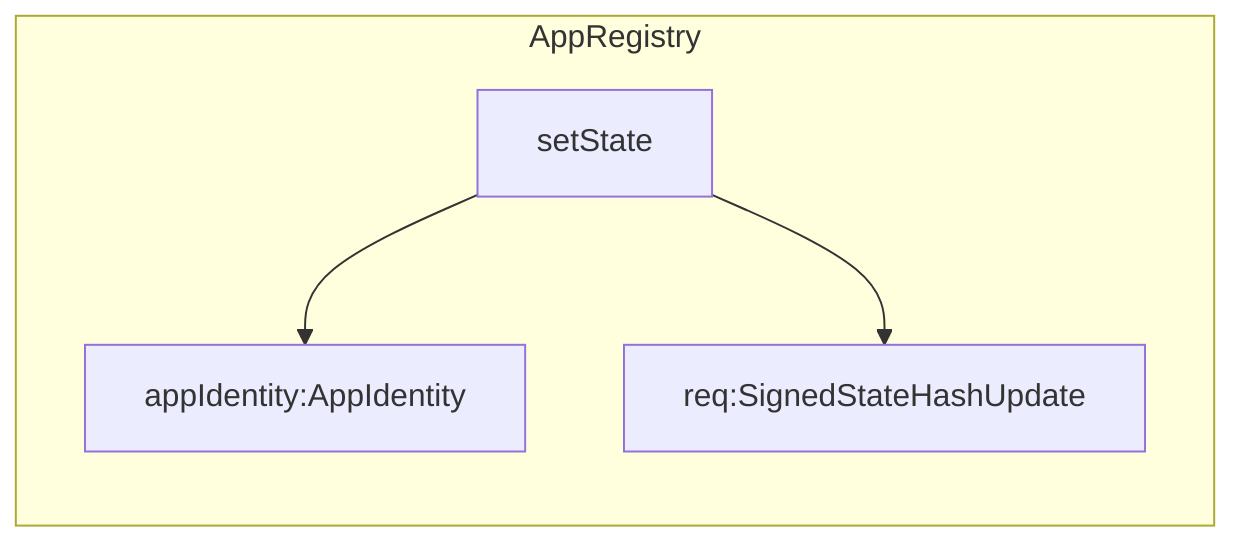 graph LR
    subgraph AppRegistry
        setState
        setState-->appIdentity:AppIdentity
        setState-->req:SignedStateHashUpdate
    end